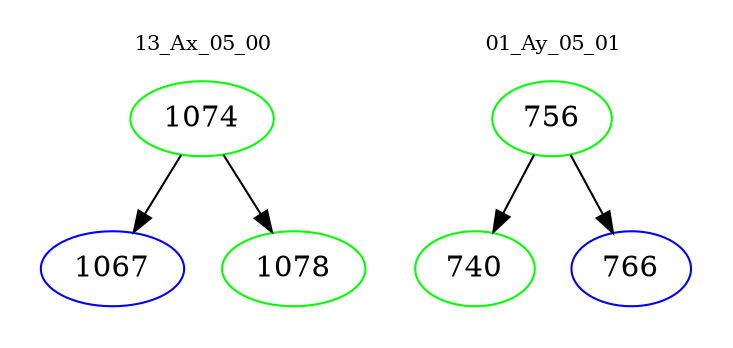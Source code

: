 digraph{
subgraph cluster_0 {
color = white
label = "13_Ax_05_00";
fontsize=10;
T0_1074 [label="1074", color="green"]
T0_1074 -> T0_1067 [color="black"]
T0_1067 [label="1067", color="blue"]
T0_1074 -> T0_1078 [color="black"]
T0_1078 [label="1078", color="green"]
}
subgraph cluster_1 {
color = white
label = "01_Ay_05_01";
fontsize=10;
T1_756 [label="756", color="green"]
T1_756 -> T1_740 [color="black"]
T1_740 [label="740", color="green"]
T1_756 -> T1_766 [color="black"]
T1_766 [label="766", color="blue"]
}
}
